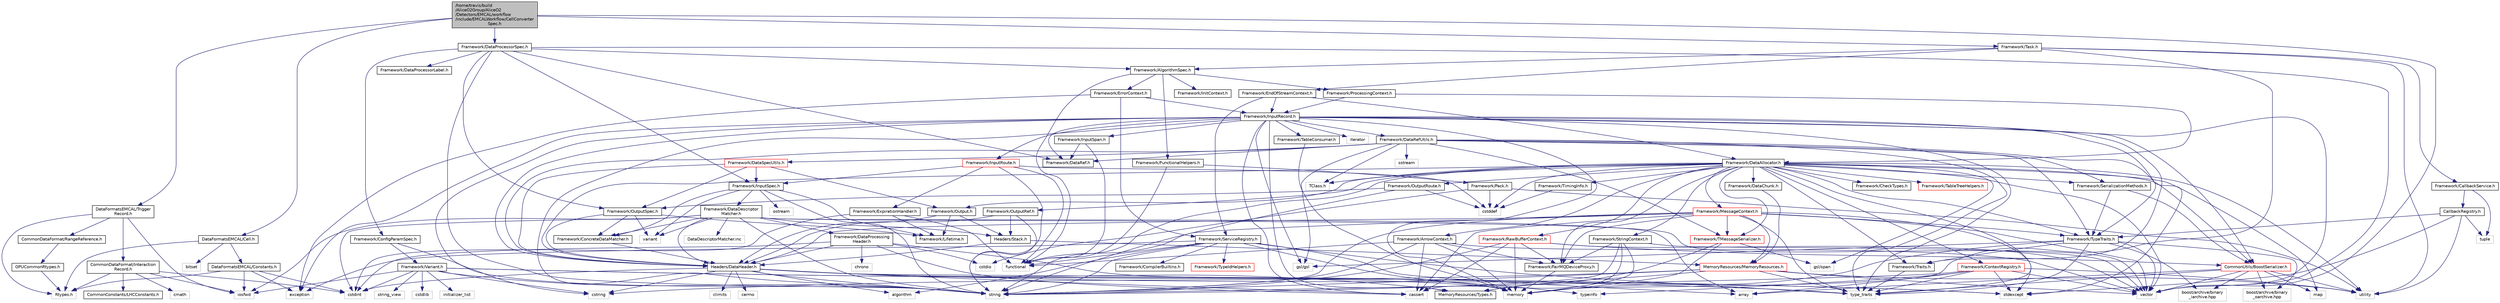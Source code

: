 digraph "/home/travis/build/AliceO2Group/AliceO2/Detectors/EMCAL/workflow/include/EMCALWorkflow/CellConverterSpec.h"
{
 // INTERACTIVE_SVG=YES
  bgcolor="transparent";
  edge [fontname="Helvetica",fontsize="10",labelfontname="Helvetica",labelfontsize="10"];
  node [fontname="Helvetica",fontsize="10",shape=record];
  Node0 [label="/home/travis/build\l/AliceO2Group/AliceO2\l/Detectors/EMCAL/workflow\l/include/EMCALWorkflow/CellConverter\lSpec.h",height=0.2,width=0.4,color="black", fillcolor="grey75", style="filled", fontcolor="black"];
  Node0 -> Node1 [color="midnightblue",fontsize="10",style="solid",fontname="Helvetica"];
  Node1 [label="vector",height=0.2,width=0.4,color="grey75"];
  Node0 -> Node2 [color="midnightblue",fontsize="10",style="solid",fontname="Helvetica"];
  Node2 [label="DataFormatsEMCAL/Cell.h",height=0.2,width=0.4,color="black",URL="$d5/dd3/DataFormats_2Detectors_2EMCAL_2include_2DataFormatsEMCAL_2Cell_8h.html"];
  Node2 -> Node3 [color="midnightblue",fontsize="10",style="solid",fontname="Helvetica"];
  Node3 [label="bitset",height=0.2,width=0.4,color="grey75"];
  Node2 -> Node4 [color="midnightblue",fontsize="10",style="solid",fontname="Helvetica"];
  Node4 [label="Rtypes.h",height=0.2,width=0.4,color="grey75"];
  Node2 -> Node5 [color="midnightblue",fontsize="10",style="solid",fontname="Helvetica"];
  Node5 [label="DataFormatsEMCAL/Constants.h",height=0.2,width=0.4,color="black",URL="$dd/dda/DataFormats_2Detectors_2EMCAL_2include_2DataFormatsEMCAL_2Constants_8h.html"];
  Node5 -> Node4 [color="midnightblue",fontsize="10",style="solid",fontname="Helvetica"];
  Node5 -> Node6 [color="midnightblue",fontsize="10",style="solid",fontname="Helvetica"];
  Node6 [label="iosfwd",height=0.2,width=0.4,color="grey75"];
  Node5 -> Node7 [color="midnightblue",fontsize="10",style="solid",fontname="Helvetica"];
  Node7 [label="exception",height=0.2,width=0.4,color="grey75"];
  Node5 -> Node8 [color="midnightblue",fontsize="10",style="solid",fontname="Helvetica"];
  Node8 [label="cstdint",height=0.2,width=0.4,color="grey75"];
  Node0 -> Node9 [color="midnightblue",fontsize="10",style="solid",fontname="Helvetica"];
  Node9 [label="DataFormatsEMCAL/Trigger\lRecord.h",height=0.2,width=0.4,color="black",URL="$d9/d38/EMCAL_2include_2DataFormatsEMCAL_2TriggerRecord_8h.html"];
  Node9 -> Node6 [color="midnightblue",fontsize="10",style="solid",fontname="Helvetica"];
  Node9 -> Node4 [color="midnightblue",fontsize="10",style="solid",fontname="Helvetica"];
  Node9 -> Node10 [color="midnightblue",fontsize="10",style="solid",fontname="Helvetica"];
  Node10 [label="CommonDataFormat/Interaction\lRecord.h",height=0.2,width=0.4,color="black",URL="$d9/d80/InteractionRecord_8h.html"];
  Node10 -> Node4 [color="midnightblue",fontsize="10",style="solid",fontname="Helvetica"];
  Node10 -> Node6 [color="midnightblue",fontsize="10",style="solid",fontname="Helvetica"];
  Node10 -> Node11 [color="midnightblue",fontsize="10",style="solid",fontname="Helvetica"];
  Node11 [label="cmath",height=0.2,width=0.4,color="grey75"];
  Node10 -> Node8 [color="midnightblue",fontsize="10",style="solid",fontname="Helvetica"];
  Node10 -> Node12 [color="midnightblue",fontsize="10",style="solid",fontname="Helvetica"];
  Node12 [label="CommonConstants/LHCConstants.h",height=0.2,width=0.4,color="black",URL="$d4/dc6/LHCConstants_8h.html",tooltip="Header to collect LHC related constants. "];
  Node9 -> Node13 [color="midnightblue",fontsize="10",style="solid",fontname="Helvetica"];
  Node13 [label="CommonDataFormat/RangeReference.h",height=0.2,width=0.4,color="black",URL="$de/d64/RangeReference_8h.html",tooltip="Class to refer to the 1st entry and N elements of some group in the continuous container. "];
  Node13 -> Node14 [color="midnightblue",fontsize="10",style="solid",fontname="Helvetica"];
  Node14 [label="GPUCommonRtypes.h",height=0.2,width=0.4,color="black",URL="$d2/d45/GPUCommonRtypes_8h.html"];
  Node14 -> Node4 [color="midnightblue",fontsize="10",style="solid",fontname="Helvetica"];
  Node0 -> Node15 [color="midnightblue",fontsize="10",style="solid",fontname="Helvetica"];
  Node15 [label="Framework/DataProcessorSpec.h",height=0.2,width=0.4,color="black",URL="$d0/df4/DataProcessorSpec_8h.html"];
  Node15 -> Node16 [color="midnightblue",fontsize="10",style="solid",fontname="Helvetica"];
  Node16 [label="Framework/AlgorithmSpec.h",height=0.2,width=0.4,color="black",URL="$d0/d14/AlgorithmSpec_8h.html"];
  Node16 -> Node17 [color="midnightblue",fontsize="10",style="solid",fontname="Helvetica"];
  Node17 [label="Framework/ProcessingContext.h",height=0.2,width=0.4,color="black",URL="$de/d6a/ProcessingContext_8h.html"];
  Node17 -> Node18 [color="midnightblue",fontsize="10",style="solid",fontname="Helvetica"];
  Node18 [label="Framework/InputRecord.h",height=0.2,width=0.4,color="black",URL="$d6/d5c/InputRecord_8h.html"];
  Node18 -> Node19 [color="midnightblue",fontsize="10",style="solid",fontname="Helvetica"];
  Node19 [label="Framework/DataRef.h",height=0.2,width=0.4,color="black",URL="$d5/dfb/DataRef_8h.html"];
  Node18 -> Node20 [color="midnightblue",fontsize="10",style="solid",fontname="Helvetica"];
  Node20 [label="Framework/DataRefUtils.h",height=0.2,width=0.4,color="black",URL="$d5/db8/DataRefUtils_8h.html"];
  Node20 -> Node19 [color="midnightblue",fontsize="10",style="solid",fontname="Helvetica"];
  Node20 -> Node21 [color="midnightblue",fontsize="10",style="solid",fontname="Helvetica"];
  Node21 [label="Framework/TMessageSerializer.h",height=0.2,width=0.4,color="red",URL="$d8/d3c/TMessageSerializer_8h.html"];
  Node21 -> Node28 [color="midnightblue",fontsize="10",style="solid",fontname="Helvetica"];
  Node28 [label="gsl/span",height=0.2,width=0.4,color="grey75"];
  Node21 -> Node29 [color="midnightblue",fontsize="10",style="solid",fontname="Helvetica"];
  Node29 [label="memory",height=0.2,width=0.4,color="grey75"];
  Node21 -> Node31 [color="midnightblue",fontsize="10",style="solid",fontname="Helvetica"];
  Node31 [label="MemoryResources/Types.h",height=0.2,width=0.4,color="black",URL="$d7/df8/Types_8h.html"];
  Node20 -> Node32 [color="midnightblue",fontsize="10",style="solid",fontname="Helvetica"];
  Node32 [label="Framework/SerializationMethods.h",height=0.2,width=0.4,color="black",URL="$d1/d53/SerializationMethods_8h.html",tooltip="Type wrappers for enfording a specific serialization method. "];
  Node32 -> Node33 [color="midnightblue",fontsize="10",style="solid",fontname="Helvetica"];
  Node33 [label="Framework/TypeTraits.h",height=0.2,width=0.4,color="black",URL="$d0/d95/TypeTraits_8h.html"];
  Node33 -> Node34 [color="midnightblue",fontsize="10",style="solid",fontname="Helvetica"];
  Node34 [label="type_traits",height=0.2,width=0.4,color="grey75"];
  Node33 -> Node1 [color="midnightblue",fontsize="10",style="solid",fontname="Helvetica"];
  Node33 -> Node29 [color="midnightblue",fontsize="10",style="solid",fontname="Helvetica"];
  Node33 -> Node35 [color="midnightblue",fontsize="10",style="solid",fontname="Helvetica"];
  Node35 [label="Framework/Traits.h",height=0.2,width=0.4,color="black",URL="$db/d31/Traits_8h.html"];
  Node35 -> Node34 [color="midnightblue",fontsize="10",style="solid",fontname="Helvetica"];
  Node33 -> Node36 [color="midnightblue",fontsize="10",style="solid",fontname="Helvetica"];
  Node36 [label="boost/archive/binary\l_iarchive.hpp",height=0.2,width=0.4,color="grey75"];
  Node33 -> Node37 [color="midnightblue",fontsize="10",style="solid",fontname="Helvetica"];
  Node37 [label="boost/archive/binary\l_oarchive.hpp",height=0.2,width=0.4,color="grey75"];
  Node33 -> Node38 [color="midnightblue",fontsize="10",style="solid",fontname="Helvetica"];
  Node38 [label="gsl/gsl",height=0.2,width=0.4,color="grey75"];
  Node32 -> Node39 [color="midnightblue",fontsize="10",style="solid",fontname="Helvetica"];
  Node39 [label="CommonUtils/BoostSerializer.h",height=0.2,width=0.4,color="red",URL="$d7/d91/BoostSerializer_8h.html",tooltip="Templatised boost serializer/deserializer for containers and base types. "];
  Node39 -> Node40 [color="midnightblue",fontsize="10",style="solid",fontname="Helvetica"];
  Node40 [label="utility",height=0.2,width=0.4,color="grey75"];
  Node39 -> Node34 [color="midnightblue",fontsize="10",style="solid",fontname="Helvetica"];
  Node39 -> Node41 [color="midnightblue",fontsize="10",style="solid",fontname="Helvetica"];
  Node41 [label="array",height=0.2,width=0.4,color="grey75"];
  Node39 -> Node1 [color="midnightblue",fontsize="10",style="solid",fontname="Helvetica"];
  Node39 -> Node43 [color="midnightblue",fontsize="10",style="solid",fontname="Helvetica"];
  Node43 [label="map",height=0.2,width=0.4,color="grey75"];
  Node39 -> Node36 [color="midnightblue",fontsize="10",style="solid",fontname="Helvetica"];
  Node39 -> Node37 [color="midnightblue",fontsize="10",style="solid",fontname="Helvetica"];
  Node20 -> Node53 [color="midnightblue",fontsize="10",style="solid",fontname="Helvetica"];
  Node53 [label="Framework/DataSpecUtils.h",height=0.2,width=0.4,color="red",URL="$d6/d68/DataSpecUtils_8h.html"];
  Node53 -> Node54 [color="midnightblue",fontsize="10",style="solid",fontname="Helvetica"];
  Node54 [label="Framework/OutputSpec.h",height=0.2,width=0.4,color="black",URL="$db/d2d/OutputSpec_8h.html"];
  Node54 -> Node55 [color="midnightblue",fontsize="10",style="solid",fontname="Helvetica"];
  Node55 [label="Headers/DataHeader.h",height=0.2,width=0.4,color="black",URL="$dc/dcd/DataHeader_8h.html"];
  Node55 -> Node8 [color="midnightblue",fontsize="10",style="solid",fontname="Helvetica"];
  Node55 -> Node29 [color="midnightblue",fontsize="10",style="solid",fontname="Helvetica"];
  Node55 -> Node56 [color="midnightblue",fontsize="10",style="solid",fontname="Helvetica"];
  Node56 [label="cassert",height=0.2,width=0.4,color="grey75"];
  Node55 -> Node57 [color="midnightblue",fontsize="10",style="solid",fontname="Helvetica"];
  Node57 [label="cstring",height=0.2,width=0.4,color="grey75"];
  Node55 -> Node58 [color="midnightblue",fontsize="10",style="solid",fontname="Helvetica"];
  Node58 [label="algorithm",height=0.2,width=0.4,color="grey75"];
  Node55 -> Node59 [color="midnightblue",fontsize="10",style="solid",fontname="Helvetica"];
  Node59 [label="stdexcept",height=0.2,width=0.4,color="grey75"];
  Node55 -> Node60 [color="midnightblue",fontsize="10",style="solid",fontname="Helvetica"];
  Node60 [label="string",height=0.2,width=0.4,color="grey75"];
  Node55 -> Node61 [color="midnightblue",fontsize="10",style="solid",fontname="Helvetica"];
  Node61 [label="climits",height=0.2,width=0.4,color="grey75"];
  Node55 -> Node31 [color="midnightblue",fontsize="10",style="solid",fontname="Helvetica"];
  Node55 -> Node62 [color="midnightblue",fontsize="10",style="solid",fontname="Helvetica"];
  Node62 [label="cerrno",height=0.2,width=0.4,color="grey75"];
  Node54 -> Node63 [color="midnightblue",fontsize="10",style="solid",fontname="Helvetica"];
  Node63 [label="Framework/Lifetime.h",height=0.2,width=0.4,color="black",URL="$dc/dca/Lifetime_8h.html"];
  Node54 -> Node64 [color="midnightblue",fontsize="10",style="solid",fontname="Helvetica"];
  Node64 [label="Framework/ConcreteDataMatcher.h",height=0.2,width=0.4,color="black",URL="$d0/d1b/ConcreteDataMatcher_8h.html"];
  Node64 -> Node55 [color="midnightblue",fontsize="10",style="solid",fontname="Helvetica"];
  Node54 -> Node65 [color="midnightblue",fontsize="10",style="solid",fontname="Helvetica"];
  Node65 [label="variant",height=0.2,width=0.4,color="grey75"];
  Node53 -> Node66 [color="midnightblue",fontsize="10",style="solid",fontname="Helvetica"];
  Node66 [label="Framework/InputSpec.h",height=0.2,width=0.4,color="black",URL="$d5/d3f/InputSpec_8h.html"];
  Node66 -> Node63 [color="midnightblue",fontsize="10",style="solid",fontname="Helvetica"];
  Node66 -> Node64 [color="midnightblue",fontsize="10",style="solid",fontname="Helvetica"];
  Node66 -> Node67 [color="midnightblue",fontsize="10",style="solid",fontname="Helvetica"];
  Node67 [label="Framework/DataDescriptor\lMatcher.h",height=0.2,width=0.4,color="black",URL="$d3/da3/DataDescriptorMatcher_8h.html"];
  Node67 -> Node64 [color="midnightblue",fontsize="10",style="solid",fontname="Helvetica"];
  Node67 -> Node68 [color="midnightblue",fontsize="10",style="solid",fontname="Helvetica"];
  Node68 [label="Framework/DataProcessing\lHeader.h",height=0.2,width=0.4,color="black",URL="$d6/dc9/DataProcessingHeader_8h.html"];
  Node68 -> Node55 [color="midnightblue",fontsize="10",style="solid",fontname="Helvetica"];
  Node68 -> Node8 [color="midnightblue",fontsize="10",style="solid",fontname="Helvetica"];
  Node68 -> Node69 [color="midnightblue",fontsize="10",style="solid",fontname="Helvetica"];
  Node69 [label="cstdio",height=0.2,width=0.4,color="grey75"];
  Node68 -> Node29 [color="midnightblue",fontsize="10",style="solid",fontname="Helvetica"];
  Node68 -> Node56 [color="midnightblue",fontsize="10",style="solid",fontname="Helvetica"];
  Node68 -> Node70 [color="midnightblue",fontsize="10",style="solid",fontname="Helvetica"];
  Node70 [label="chrono",height=0.2,width=0.4,color="grey75"];
  Node67 -> Node55 [color="midnightblue",fontsize="10",style="solid",fontname="Helvetica"];
  Node67 -> Node71 [color="midnightblue",fontsize="10",style="solid",fontname="Helvetica"];
  Node71 [label="Headers/Stack.h",height=0.2,width=0.4,color="black",URL="$d4/d00/Headers_2include_2Headers_2Stack_8h.html"];
  Node71 -> Node72 [color="midnightblue",fontsize="10",style="solid",fontname="Helvetica"];
  Node72 [label="MemoryResources/MemoryResources.h",height=0.2,width=0.4,color="red",URL="$dc/d03/MemoryResources_8h.html"];
  Node72 -> Node57 [color="midnightblue",fontsize="10",style="solid",fontname="Helvetica"];
  Node72 -> Node60 [color="midnightblue",fontsize="10",style="solid",fontname="Helvetica"];
  Node72 -> Node34 [color="midnightblue",fontsize="10",style="solid",fontname="Helvetica"];
  Node72 -> Node40 [color="midnightblue",fontsize="10",style="solid",fontname="Helvetica"];
  Node72 -> Node1 [color="midnightblue",fontsize="10",style="solid",fontname="Helvetica"];
  Node72 -> Node31 [color="midnightblue",fontsize="10",style="solid",fontname="Helvetica"];
  Node71 -> Node55 [color="midnightblue",fontsize="10",style="solid",fontname="Helvetica"];
  Node67 -> Node41 [color="midnightblue",fontsize="10",style="solid",fontname="Helvetica"];
  Node67 -> Node8 [color="midnightblue",fontsize="10",style="solid",fontname="Helvetica"];
  Node67 -> Node6 [color="midnightblue",fontsize="10",style="solid",fontname="Helvetica"];
  Node67 -> Node60 [color="midnightblue",fontsize="10",style="solid",fontname="Helvetica"];
  Node67 -> Node65 [color="midnightblue",fontsize="10",style="solid",fontname="Helvetica"];
  Node67 -> Node1 [color="midnightblue",fontsize="10",style="solid",fontname="Helvetica"];
  Node67 -> Node82 [color="midnightblue",fontsize="10",style="solid",fontname="Helvetica"];
  Node82 [label="DataDescriptorMatcher.inc",height=0.2,width=0.4,color="grey75"];
  Node66 -> Node60 [color="midnightblue",fontsize="10",style="solid",fontname="Helvetica"];
  Node66 -> Node83 [color="midnightblue",fontsize="10",style="solid",fontname="Helvetica"];
  Node83 [label="ostream",height=0.2,width=0.4,color="grey75"];
  Node66 -> Node65 [color="midnightblue",fontsize="10",style="solid",fontname="Helvetica"];
  Node53 -> Node55 [color="midnightblue",fontsize="10",style="solid",fontname="Helvetica"];
  Node53 -> Node84 [color="midnightblue",fontsize="10",style="solid",fontname="Helvetica"];
  Node84 [label="Framework/Output.h",height=0.2,width=0.4,color="black",URL="$d3/ddf/Output_8h.html"];
  Node84 -> Node55 [color="midnightblue",fontsize="10",style="solid",fontname="Helvetica"];
  Node84 -> Node63 [color="midnightblue",fontsize="10",style="solid",fontname="Helvetica"];
  Node84 -> Node71 [color="midnightblue",fontsize="10",style="solid",fontname="Helvetica"];
  Node20 -> Node33 [color="midnightblue",fontsize="10",style="solid",fontname="Helvetica"];
  Node20 -> Node55 [color="midnightblue",fontsize="10",style="solid",fontname="Helvetica"];
  Node20 -> Node86 [color="midnightblue",fontsize="10",style="solid",fontname="Helvetica"];
  Node86 [label="TClass.h",height=0.2,width=0.4,color="grey75"];
  Node20 -> Node38 [color="midnightblue",fontsize="10",style="solid",fontname="Helvetica"];
  Node20 -> Node59 [color="midnightblue",fontsize="10",style="solid",fontname="Helvetica"];
  Node20 -> Node87 [color="midnightblue",fontsize="10",style="solid",fontname="Helvetica"];
  Node87 [label="sstream",height=0.2,width=0.4,color="grey75"];
  Node20 -> Node34 [color="midnightblue",fontsize="10",style="solid",fontname="Helvetica"];
  Node18 -> Node88 [color="midnightblue",fontsize="10",style="solid",fontname="Helvetica"];
  Node88 [label="Framework/InputRoute.h",height=0.2,width=0.4,color="red",URL="$d5/d19/InputRoute_8h.html"];
  Node88 -> Node89 [color="midnightblue",fontsize="10",style="solid",fontname="Helvetica"];
  Node89 [label="Framework/ExpirationHandler.h",height=0.2,width=0.4,color="black",URL="$d2/dd9/ExpirationHandler_8h.html"];
  Node89 -> Node63 [color="midnightblue",fontsize="10",style="solid",fontname="Helvetica"];
  Node89 -> Node8 [color="midnightblue",fontsize="10",style="solid",fontname="Helvetica"];
  Node89 -> Node90 [color="midnightblue",fontsize="10",style="solid",fontname="Helvetica"];
  Node90 [label="functional",height=0.2,width=0.4,color="grey75"];
  Node88 -> Node66 [color="midnightblue",fontsize="10",style="solid",fontname="Helvetica"];
  Node88 -> Node91 [color="midnightblue",fontsize="10",style="solid",fontname="Helvetica"];
  Node91 [label="cstddef",height=0.2,width=0.4,color="grey75"];
  Node88 -> Node60 [color="midnightblue",fontsize="10",style="solid",fontname="Helvetica"];
  Node88 -> Node90 [color="midnightblue",fontsize="10",style="solid",fontname="Helvetica"];
  Node18 -> Node33 [color="midnightblue",fontsize="10",style="solid",fontname="Helvetica"];
  Node18 -> Node92 [color="midnightblue",fontsize="10",style="solid",fontname="Helvetica"];
  Node92 [label="Framework/InputSpan.h",height=0.2,width=0.4,color="black",URL="$da/d0f/InputSpan_8h.html"];
  Node92 -> Node19 [color="midnightblue",fontsize="10",style="solid",fontname="Helvetica"];
  Node92 -> Node90 [color="midnightblue",fontsize="10",style="solid",fontname="Helvetica"];
  Node18 -> Node93 [color="midnightblue",fontsize="10",style="solid",fontname="Helvetica"];
  Node93 [label="Framework/TableConsumer.h",height=0.2,width=0.4,color="black",URL="$dc/d03/TableConsumer_8h.html"];
  Node93 -> Node29 [color="midnightblue",fontsize="10",style="solid",fontname="Helvetica"];
  Node18 -> Node35 [color="midnightblue",fontsize="10",style="solid",fontname="Helvetica"];
  Node18 -> Node31 [color="midnightblue",fontsize="10",style="solid",fontname="Helvetica"];
  Node18 -> Node55 [color="midnightblue",fontsize="10",style="solid",fontname="Helvetica"];
  Node18 -> Node39 [color="midnightblue",fontsize="10",style="solid",fontname="Helvetica"];
  Node18 -> Node38 [color="midnightblue",fontsize="10",style="solid",fontname="Helvetica"];
  Node18 -> Node94 [color="midnightblue",fontsize="10",style="solid",fontname="Helvetica"];
  Node94 [label="iterator",height=0.2,width=0.4,color="grey75"];
  Node18 -> Node60 [color="midnightblue",fontsize="10",style="solid",fontname="Helvetica"];
  Node18 -> Node1 [color="midnightblue",fontsize="10",style="solid",fontname="Helvetica"];
  Node18 -> Node57 [color="midnightblue",fontsize="10",style="solid",fontname="Helvetica"];
  Node18 -> Node56 [color="midnightblue",fontsize="10",style="solid",fontname="Helvetica"];
  Node18 -> Node7 [color="midnightblue",fontsize="10",style="solid",fontname="Helvetica"];
  Node18 -> Node29 [color="midnightblue",fontsize="10",style="solid",fontname="Helvetica"];
  Node18 -> Node34 [color="midnightblue",fontsize="10",style="solid",fontname="Helvetica"];
  Node17 -> Node95 [color="midnightblue",fontsize="10",style="solid",fontname="Helvetica"];
  Node95 [label="Framework/DataAllocator.h",height=0.2,width=0.4,color="black",URL="$d1/d28/DataAllocator_8h.html"];
  Node95 -> Node96 [color="midnightblue",fontsize="10",style="solid",fontname="Helvetica"];
  Node96 [label="Framework/ContextRegistry.h",height=0.2,width=0.4,color="red",URL="$df/d2f/ContextRegistry_8h.html"];
  Node96 -> Node97 [color="midnightblue",fontsize="10",style="solid",fontname="Helvetica"];
  Node97 [label="typeinfo",height=0.2,width=0.4,color="grey75"];
  Node96 -> Node34 [color="midnightblue",fontsize="10",style="solid",fontname="Helvetica"];
  Node96 -> Node60 [color="midnightblue",fontsize="10",style="solid",fontname="Helvetica"];
  Node96 -> Node59 [color="midnightblue",fontsize="10",style="solid",fontname="Helvetica"];
  Node96 -> Node1 [color="midnightblue",fontsize="10",style="solid",fontname="Helvetica"];
  Node96 -> Node40 [color="midnightblue",fontsize="10",style="solid",fontname="Helvetica"];
  Node96 -> Node41 [color="midnightblue",fontsize="10",style="solid",fontname="Helvetica"];
  Node95 -> Node99 [color="midnightblue",fontsize="10",style="solid",fontname="Helvetica"];
  Node99 [label="Framework/MessageContext.h",height=0.2,width=0.4,color="red",URL="$dc/dc4/MessageContext_8h.html"];
  Node99 -> Node102 [color="midnightblue",fontsize="10",style="solid",fontname="Helvetica"];
  Node102 [label="Framework/FairMQDeviceProxy.h",height=0.2,width=0.4,color="black",URL="$d8/d71/FairMQDeviceProxy_8h.html"];
  Node102 -> Node29 [color="midnightblue",fontsize="10",style="solid",fontname="Helvetica"];
  Node99 -> Node21 [color="midnightblue",fontsize="10",style="solid",fontname="Helvetica"];
  Node99 -> Node33 [color="midnightblue",fontsize="10",style="solid",fontname="Helvetica"];
  Node99 -> Node55 [color="midnightblue",fontsize="10",style="solid",fontname="Helvetica"];
  Node99 -> Node72 [color="midnightblue",fontsize="10",style="solid",fontname="Helvetica"];
  Node99 -> Node56 [color="midnightblue",fontsize="10",style="solid",fontname="Helvetica"];
  Node99 -> Node90 [color="midnightblue",fontsize="10",style="solid",fontname="Helvetica"];
  Node99 -> Node59 [color="midnightblue",fontsize="10",style="solid",fontname="Helvetica"];
  Node99 -> Node60 [color="midnightblue",fontsize="10",style="solid",fontname="Helvetica"];
  Node99 -> Node34 [color="midnightblue",fontsize="10",style="solid",fontname="Helvetica"];
  Node99 -> Node1 [color="midnightblue",fontsize="10",style="solid",fontname="Helvetica"];
  Node95 -> Node104 [color="midnightblue",fontsize="10",style="solid",fontname="Helvetica"];
  Node104 [label="Framework/StringContext.h",height=0.2,width=0.4,color="black",URL="$dd/df6/StringContext_8h.html"];
  Node104 -> Node102 [color="midnightblue",fontsize="10",style="solid",fontname="Helvetica"];
  Node104 -> Node1 [color="midnightblue",fontsize="10",style="solid",fontname="Helvetica"];
  Node104 -> Node56 [color="midnightblue",fontsize="10",style="solid",fontname="Helvetica"];
  Node104 -> Node60 [color="midnightblue",fontsize="10",style="solid",fontname="Helvetica"];
  Node104 -> Node29 [color="midnightblue",fontsize="10",style="solid",fontname="Helvetica"];
  Node95 -> Node105 [color="midnightblue",fontsize="10",style="solid",fontname="Helvetica"];
  Node105 [label="Framework/ArrowContext.h",height=0.2,width=0.4,color="black",URL="$d8/da2/ArrowContext_8h.html"];
  Node105 -> Node102 [color="midnightblue",fontsize="10",style="solid",fontname="Helvetica"];
  Node105 -> Node56 [color="midnightblue",fontsize="10",style="solid",fontname="Helvetica"];
  Node105 -> Node90 [color="midnightblue",fontsize="10",style="solid",fontname="Helvetica"];
  Node105 -> Node29 [color="midnightblue",fontsize="10",style="solid",fontname="Helvetica"];
  Node105 -> Node60 [color="midnightblue",fontsize="10",style="solid",fontname="Helvetica"];
  Node105 -> Node1 [color="midnightblue",fontsize="10",style="solid",fontname="Helvetica"];
  Node95 -> Node106 [color="midnightblue",fontsize="10",style="solid",fontname="Helvetica"];
  Node106 [label="Framework/RawBufferContext.h",height=0.2,width=0.4,color="red",URL="$d8/d25/RawBufferContext_8h.html",tooltip=" "];
  Node106 -> Node102 [color="midnightblue",fontsize="10",style="solid",fontname="Helvetica"];
  Node106 -> Node39 [color="midnightblue",fontsize="10",style="solid",fontname="Helvetica"];
  Node106 -> Node1 [color="midnightblue",fontsize="10",style="solid",fontname="Helvetica"];
  Node106 -> Node56 [color="midnightblue",fontsize="10",style="solid",fontname="Helvetica"];
  Node106 -> Node60 [color="midnightblue",fontsize="10",style="solid",fontname="Helvetica"];
  Node106 -> Node29 [color="midnightblue",fontsize="10",style="solid",fontname="Helvetica"];
  Node95 -> Node39 [color="midnightblue",fontsize="10",style="solid",fontname="Helvetica"];
  Node95 -> Node84 [color="midnightblue",fontsize="10",style="solid",fontname="Helvetica"];
  Node95 -> Node108 [color="midnightblue",fontsize="10",style="solid",fontname="Helvetica"];
  Node108 [label="Framework/OutputRef.h",height=0.2,width=0.4,color="black",URL="$d6/d5a/OutputRef_8h.html"];
  Node108 -> Node55 [color="midnightblue",fontsize="10",style="solid",fontname="Helvetica"];
  Node108 -> Node71 [color="midnightblue",fontsize="10",style="solid",fontname="Helvetica"];
  Node108 -> Node60 [color="midnightblue",fontsize="10",style="solid",fontname="Helvetica"];
  Node95 -> Node109 [color="midnightblue",fontsize="10",style="solid",fontname="Helvetica"];
  Node109 [label="Framework/OutputRoute.h",height=0.2,width=0.4,color="black",URL="$d6/df4/OutputRoute_8h.html"];
  Node109 -> Node54 [color="midnightblue",fontsize="10",style="solid",fontname="Helvetica"];
  Node109 -> Node91 [color="midnightblue",fontsize="10",style="solid",fontname="Helvetica"];
  Node109 -> Node60 [color="midnightblue",fontsize="10",style="solid",fontname="Helvetica"];
  Node95 -> Node110 [color="midnightblue",fontsize="10",style="solid",fontname="Helvetica"];
  Node110 [label="Framework/DataChunk.h",height=0.2,width=0.4,color="black",URL="$d7/d31/DataChunk_8h.html"];
  Node110 -> Node72 [color="midnightblue",fontsize="10",style="solid",fontname="Helvetica"];
  Node95 -> Node102 [color="midnightblue",fontsize="10",style="solid",fontname="Helvetica"];
  Node95 -> Node111 [color="midnightblue",fontsize="10",style="solid",fontname="Helvetica"];
  Node111 [label="Framework/TimingInfo.h",height=0.2,width=0.4,color="black",URL="$da/d2b/TimingInfo_8h.html"];
  Node111 -> Node91 [color="midnightblue",fontsize="10",style="solid",fontname="Helvetica"];
  Node95 -> Node21 [color="midnightblue",fontsize="10",style="solid",fontname="Helvetica"];
  Node95 -> Node33 [color="midnightblue",fontsize="10",style="solid",fontname="Helvetica"];
  Node95 -> Node35 [color="midnightblue",fontsize="10",style="solid",fontname="Helvetica"];
  Node95 -> Node32 [color="midnightblue",fontsize="10",style="solid",fontname="Helvetica"];
  Node95 -> Node112 [color="midnightblue",fontsize="10",style="solid",fontname="Helvetica"];
  Node112 [label="Framework/CheckTypes.h",height=0.2,width=0.4,color="black",URL="$d1/d00/CheckTypes_8h.html"];
  Node95 -> Node113 [color="midnightblue",fontsize="10",style="solid",fontname="Helvetica"];
  Node113 [label="Framework/TableTreeHelpers.h",height=0.2,width=0.4,color="red",URL="$d4/df5/TableTreeHelpers_8h.html"];
  Node95 -> Node55 [color="midnightblue",fontsize="10",style="solid",fontname="Helvetica"];
  Node95 -> Node86 [color="midnightblue",fontsize="10",style="solid",fontname="Helvetica"];
  Node95 -> Node28 [color="midnightblue",fontsize="10",style="solid",fontname="Helvetica"];
  Node95 -> Node1 [color="midnightblue",fontsize="10",style="solid",fontname="Helvetica"];
  Node95 -> Node43 [color="midnightblue",fontsize="10",style="solid",fontname="Helvetica"];
  Node95 -> Node60 [color="midnightblue",fontsize="10",style="solid",fontname="Helvetica"];
  Node95 -> Node40 [color="midnightblue",fontsize="10",style="solid",fontname="Helvetica"];
  Node95 -> Node34 [color="midnightblue",fontsize="10",style="solid",fontname="Helvetica"];
  Node95 -> Node91 [color="midnightblue",fontsize="10",style="solid",fontname="Helvetica"];
  Node16 -> Node142 [color="midnightblue",fontsize="10",style="solid",fontname="Helvetica"];
  Node142 [label="Framework/ErrorContext.h",height=0.2,width=0.4,color="black",URL="$d7/dad/ErrorContext_8h.html"];
  Node142 -> Node18 [color="midnightblue",fontsize="10",style="solid",fontname="Helvetica"];
  Node142 -> Node143 [color="midnightblue",fontsize="10",style="solid",fontname="Helvetica"];
  Node143 [label="Framework/ServiceRegistry.h",height=0.2,width=0.4,color="black",URL="$d8/d17/ServiceRegistry_8h.html"];
  Node143 -> Node121 [color="midnightblue",fontsize="10",style="solid",fontname="Helvetica"];
  Node121 [label="Framework/CompilerBuiltins.h",height=0.2,width=0.4,color="black",URL="$d9/de8/CompilerBuiltins_8h.html"];
  Node143 -> Node144 [color="midnightblue",fontsize="10",style="solid",fontname="Helvetica"];
  Node144 [label="Framework/TypeIdHelpers.h",height=0.2,width=0.4,color="red",URL="$d2/d9a/TypeIdHelpers_8h.html"];
  Node143 -> Node58 [color="midnightblue",fontsize="10",style="solid",fontname="Helvetica"];
  Node143 -> Node41 [color="midnightblue",fontsize="10",style="solid",fontname="Helvetica"];
  Node143 -> Node7 [color="midnightblue",fontsize="10",style="solid",fontname="Helvetica"];
  Node143 -> Node90 [color="midnightblue",fontsize="10",style="solid",fontname="Helvetica"];
  Node143 -> Node60 [color="midnightblue",fontsize="10",style="solid",fontname="Helvetica"];
  Node143 -> Node34 [color="midnightblue",fontsize="10",style="solid",fontname="Helvetica"];
  Node143 -> Node97 [color="midnightblue",fontsize="10",style="solid",fontname="Helvetica"];
  Node142 -> Node7 [color="midnightblue",fontsize="10",style="solid",fontname="Helvetica"];
  Node16 -> Node146 [color="midnightblue",fontsize="10",style="solid",fontname="Helvetica"];
  Node146 [label="Framework/InitContext.h",height=0.2,width=0.4,color="black",URL="$d4/d2b/InitContext_8h.html"];
  Node16 -> Node120 [color="midnightblue",fontsize="10",style="solid",fontname="Helvetica"];
  Node120 [label="Framework/FunctionalHelpers.h",height=0.2,width=0.4,color="black",URL="$de/d9b/FunctionalHelpers_8h.html"];
  Node120 -> Node119 [color="midnightblue",fontsize="10",style="solid",fontname="Helvetica"];
  Node119 [label="Framework/Pack.h",height=0.2,width=0.4,color="black",URL="$dd/dce/Pack_8h.html"];
  Node119 -> Node91 [color="midnightblue",fontsize="10",style="solid",fontname="Helvetica"];
  Node119 -> Node40 [color="midnightblue",fontsize="10",style="solid",fontname="Helvetica"];
  Node119 -> Node69 [color="midnightblue",fontsize="10",style="solid",fontname="Helvetica"];
  Node120 -> Node90 [color="midnightblue",fontsize="10",style="solid",fontname="Helvetica"];
  Node16 -> Node90 [color="midnightblue",fontsize="10",style="solid",fontname="Helvetica"];
  Node15 -> Node147 [color="midnightblue",fontsize="10",style="solid",fontname="Helvetica"];
  Node147 [label="Framework/ConfigParamSpec.h",height=0.2,width=0.4,color="black",URL="$d0/d1c/ConfigParamSpec_8h.html"];
  Node147 -> Node148 [color="midnightblue",fontsize="10",style="solid",fontname="Helvetica"];
  Node148 [label="Framework/Variant.h",height=0.2,width=0.4,color="black",URL="$de/d56/Variant_8h.html"];
  Node148 -> Node34 [color="midnightblue",fontsize="10",style="solid",fontname="Helvetica"];
  Node148 -> Node57 [color="midnightblue",fontsize="10",style="solid",fontname="Helvetica"];
  Node148 -> Node8 [color="midnightblue",fontsize="10",style="solid",fontname="Helvetica"];
  Node148 -> Node149 [color="midnightblue",fontsize="10",style="solid",fontname="Helvetica"];
  Node149 [label="cstdlib",height=0.2,width=0.4,color="grey75"];
  Node148 -> Node59 [color="midnightblue",fontsize="10",style="solid",fontname="Helvetica"];
  Node148 -> Node6 [color="midnightblue",fontsize="10",style="solid",fontname="Helvetica"];
  Node148 -> Node150 [color="midnightblue",fontsize="10",style="solid",fontname="Helvetica"];
  Node150 [label="initializer_list",height=0.2,width=0.4,color="grey75"];
  Node148 -> Node151 [color="midnightblue",fontsize="10",style="solid",fontname="Helvetica"];
  Node151 [label="string_view",height=0.2,width=0.4,color="grey75"];
  Node148 -> Node60 [color="midnightblue",fontsize="10",style="solid",fontname="Helvetica"];
  Node147 -> Node60 [color="midnightblue",fontsize="10",style="solid",fontname="Helvetica"];
  Node15 -> Node152 [color="midnightblue",fontsize="10",style="solid",fontname="Helvetica"];
  Node152 [label="Framework/DataProcessorLabel.h",height=0.2,width=0.4,color="black",URL="$d1/df2/DataProcessorLabel_8h.html"];
  Node15 -> Node19 [color="midnightblue",fontsize="10",style="solid",fontname="Helvetica"];
  Node15 -> Node66 [color="midnightblue",fontsize="10",style="solid",fontname="Helvetica"];
  Node15 -> Node54 [color="midnightblue",fontsize="10",style="solid",fontname="Helvetica"];
  Node15 -> Node60 [color="midnightblue",fontsize="10",style="solid",fontname="Helvetica"];
  Node15 -> Node1 [color="midnightblue",fontsize="10",style="solid",fontname="Helvetica"];
  Node0 -> Node153 [color="midnightblue",fontsize="10",style="solid",fontname="Helvetica"];
  Node153 [label="Framework/Task.h",height=0.2,width=0.4,color="black",URL="$df/d4f/Task_8h.html"];
  Node153 -> Node16 [color="midnightblue",fontsize="10",style="solid",fontname="Helvetica"];
  Node153 -> Node154 [color="midnightblue",fontsize="10",style="solid",fontname="Helvetica"];
  Node154 [label="Framework/CallbackService.h",height=0.2,width=0.4,color="black",URL="$d9/d7f/CallbackService_8h.html"];
  Node154 -> Node155 [color="midnightblue",fontsize="10",style="solid",fontname="Helvetica"];
  Node155 [label="CallbackRegistry.h",height=0.2,width=0.4,color="black",URL="$d7/d3e/CallbackRegistry_8h.html",tooltip="A generic registry for callbacks. "];
  Node155 -> Node33 [color="midnightblue",fontsize="10",style="solid",fontname="Helvetica"];
  Node155 -> Node137 [color="midnightblue",fontsize="10",style="solid",fontname="Helvetica"];
  Node137 [label="tuple",height=0.2,width=0.4,color="grey75"];
  Node155 -> Node59 [color="midnightblue",fontsize="10",style="solid",fontname="Helvetica"];
  Node155 -> Node40 [color="midnightblue",fontsize="10",style="solid",fontname="Helvetica"];
  Node154 -> Node137 [color="midnightblue",fontsize="10",style="solid",fontname="Helvetica"];
  Node153 -> Node156 [color="midnightblue",fontsize="10",style="solid",fontname="Helvetica"];
  Node156 [label="Framework/EndOfStreamContext.h",height=0.2,width=0.4,color="black",URL="$d0/d77/EndOfStreamContext_8h.html"];
  Node156 -> Node18 [color="midnightblue",fontsize="10",style="solid",fontname="Helvetica"];
  Node156 -> Node143 [color="midnightblue",fontsize="10",style="solid",fontname="Helvetica"];
  Node156 -> Node95 [color="midnightblue",fontsize="10",style="solid",fontname="Helvetica"];
  Node153 -> Node40 [color="midnightblue",fontsize="10",style="solid",fontname="Helvetica"];
  Node153 -> Node29 [color="midnightblue",fontsize="10",style="solid",fontname="Helvetica"];
}
